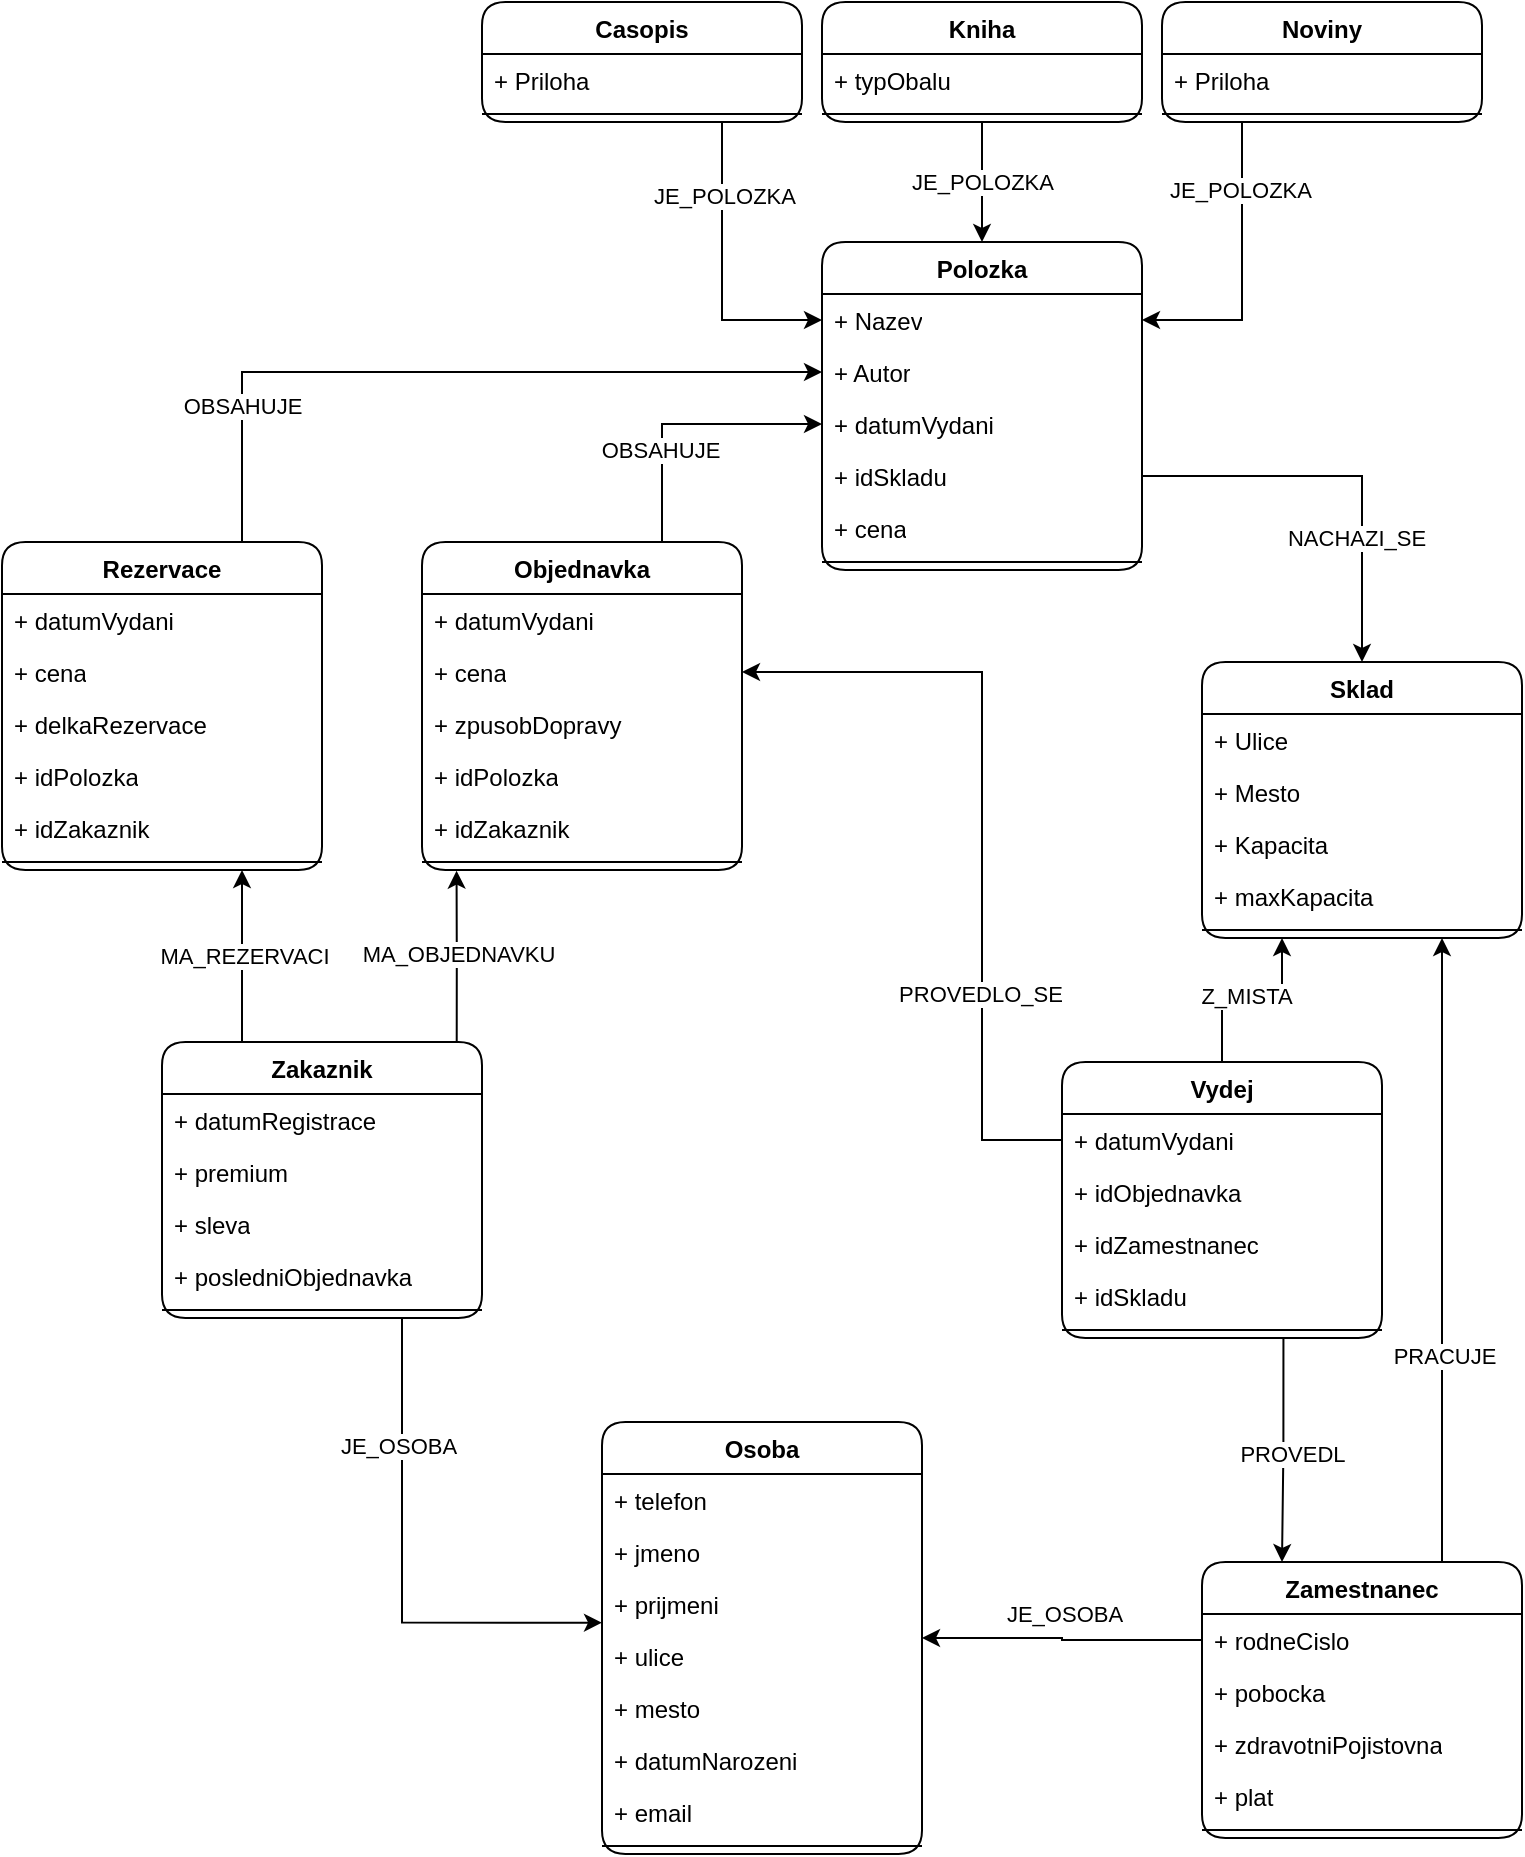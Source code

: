 <mxfile version="22.1.9" type="github">
  <diagram name="Stránka-1" id="4MiJn1jdnojwYLKKx3TC">
    <mxGraphModel dx="1985" dy="1210" grid="1" gridSize="10" guides="1" tooltips="1" connect="1" arrows="1" fold="1" page="1" pageScale="1" pageWidth="827" pageHeight="1169" math="0" shadow="0">
      <root>
        <mxCell id="0" />
        <mxCell id="1" parent="0" />
        <mxCell id="D0oCGm7PT5opR19Lui39-1" value="Osoba" style="swimlane;fontStyle=1;align=center;verticalAlign=top;childLayout=stackLayout;horizontal=1;startSize=26;horizontalStack=0;resizeParent=1;resizeParentMax=0;resizeLast=0;collapsible=1;marginBottom=0;whiteSpace=wrap;html=1;rounded=1;" vertex="1" parent="1">
          <mxGeometry x="330" y="720" width="160" height="216" as="geometry" />
        </mxCell>
        <mxCell id="D0oCGm7PT5opR19Lui39-2" value="+ telefon" style="text;strokeColor=none;fillColor=none;align=left;verticalAlign=top;spacingLeft=4;spacingRight=4;overflow=hidden;rotatable=0;points=[[0,0.5],[1,0.5]];portConstraint=eastwest;whiteSpace=wrap;html=1;" vertex="1" parent="D0oCGm7PT5opR19Lui39-1">
          <mxGeometry y="26" width="160" height="26" as="geometry" />
        </mxCell>
        <mxCell id="D0oCGm7PT5opR19Lui39-6" value="+ jmeno" style="text;strokeColor=none;fillColor=none;align=left;verticalAlign=top;spacingLeft=4;spacingRight=4;overflow=hidden;rotatable=0;points=[[0,0.5],[1,0.5]];portConstraint=eastwest;whiteSpace=wrap;html=1;" vertex="1" parent="D0oCGm7PT5opR19Lui39-1">
          <mxGeometry y="52" width="160" height="26" as="geometry" />
        </mxCell>
        <mxCell id="D0oCGm7PT5opR19Lui39-7" value="+ prijmeni" style="text;strokeColor=none;fillColor=none;align=left;verticalAlign=top;spacingLeft=4;spacingRight=4;overflow=hidden;rotatable=0;points=[[0,0.5],[1,0.5]];portConstraint=eastwest;whiteSpace=wrap;html=1;" vertex="1" parent="D0oCGm7PT5opR19Lui39-1">
          <mxGeometry y="78" width="160" height="26" as="geometry" />
        </mxCell>
        <mxCell id="D0oCGm7PT5opR19Lui39-8" value="+ ulice" style="text;strokeColor=none;fillColor=none;align=left;verticalAlign=top;spacingLeft=4;spacingRight=4;overflow=hidden;rotatable=0;points=[[0,0.5],[1,0.5]];portConstraint=eastwest;whiteSpace=wrap;html=1;" vertex="1" parent="D0oCGm7PT5opR19Lui39-1">
          <mxGeometry y="104" width="160" height="26" as="geometry" />
        </mxCell>
        <mxCell id="D0oCGm7PT5opR19Lui39-9" value="+ mesto" style="text;strokeColor=none;fillColor=none;align=left;verticalAlign=top;spacingLeft=4;spacingRight=4;overflow=hidden;rotatable=0;points=[[0,0.5],[1,0.5]];portConstraint=eastwest;whiteSpace=wrap;html=1;" vertex="1" parent="D0oCGm7PT5opR19Lui39-1">
          <mxGeometry y="130" width="160" height="26" as="geometry" />
        </mxCell>
        <mxCell id="D0oCGm7PT5opR19Lui39-5" value="+ datumNarozeni&lt;br&gt;" style="text;strokeColor=none;fillColor=none;align=left;verticalAlign=top;spacingLeft=4;spacingRight=4;overflow=hidden;rotatable=0;points=[[0,0.5],[1,0.5]];portConstraint=eastwest;whiteSpace=wrap;html=1;" vertex="1" parent="D0oCGm7PT5opR19Lui39-1">
          <mxGeometry y="156" width="160" height="26" as="geometry" />
        </mxCell>
        <mxCell id="D0oCGm7PT5opR19Lui39-10" value="+ email" style="text;strokeColor=none;fillColor=none;align=left;verticalAlign=top;spacingLeft=4;spacingRight=4;overflow=hidden;rotatable=0;points=[[0,0.5],[1,0.5]];portConstraint=eastwest;whiteSpace=wrap;html=1;" vertex="1" parent="D0oCGm7PT5opR19Lui39-1">
          <mxGeometry y="182" width="160" height="26" as="geometry" />
        </mxCell>
        <mxCell id="D0oCGm7PT5opR19Lui39-3" value="" style="line;strokeWidth=1;fillColor=none;align=left;verticalAlign=middle;spacingTop=-1;spacingLeft=3;spacingRight=3;rotatable=0;labelPosition=right;points=[];portConstraint=eastwest;strokeColor=inherit;" vertex="1" parent="D0oCGm7PT5opR19Lui39-1">
          <mxGeometry y="208" width="160" height="8" as="geometry" />
        </mxCell>
        <mxCell id="D0oCGm7PT5opR19Lui39-11" value="Polozka" style="swimlane;fontStyle=1;align=center;verticalAlign=top;childLayout=stackLayout;horizontal=1;startSize=26;horizontalStack=0;resizeParent=1;resizeParentMax=0;resizeLast=0;collapsible=1;marginBottom=0;whiteSpace=wrap;html=1;rounded=1;" vertex="1" parent="1">
          <mxGeometry x="440" y="130" width="160" height="164" as="geometry" />
        </mxCell>
        <mxCell id="D0oCGm7PT5opR19Lui39-12" value="+ Nazev" style="text;strokeColor=none;fillColor=none;align=left;verticalAlign=top;spacingLeft=4;spacingRight=4;overflow=hidden;rotatable=0;points=[[0,0.5],[1,0.5]];portConstraint=eastwest;whiteSpace=wrap;html=1;" vertex="1" parent="D0oCGm7PT5opR19Lui39-11">
          <mxGeometry y="26" width="160" height="26" as="geometry" />
        </mxCell>
        <mxCell id="D0oCGm7PT5opR19Lui39-13" value="+ Autor" style="text;strokeColor=none;fillColor=none;align=left;verticalAlign=top;spacingLeft=4;spacingRight=4;overflow=hidden;rotatable=0;points=[[0,0.5],[1,0.5]];portConstraint=eastwest;whiteSpace=wrap;html=1;" vertex="1" parent="D0oCGm7PT5opR19Lui39-11">
          <mxGeometry y="52" width="160" height="26" as="geometry" />
        </mxCell>
        <mxCell id="D0oCGm7PT5opR19Lui39-14" value="+ datumVydani" style="text;strokeColor=none;fillColor=none;align=left;verticalAlign=top;spacingLeft=4;spacingRight=4;overflow=hidden;rotatable=0;points=[[0,0.5],[1,0.5]];portConstraint=eastwest;whiteSpace=wrap;html=1;" vertex="1" parent="D0oCGm7PT5opR19Lui39-11">
          <mxGeometry y="78" width="160" height="26" as="geometry" />
        </mxCell>
        <mxCell id="D0oCGm7PT5opR19Lui39-15" value="+ idSkladu" style="text;strokeColor=none;fillColor=none;align=left;verticalAlign=top;spacingLeft=4;spacingRight=4;overflow=hidden;rotatable=0;points=[[0,0.5],[1,0.5]];portConstraint=eastwest;whiteSpace=wrap;html=1;" vertex="1" parent="D0oCGm7PT5opR19Lui39-11">
          <mxGeometry y="104" width="160" height="26" as="geometry" />
        </mxCell>
        <mxCell id="D0oCGm7PT5opR19Lui39-16" value="+ cena" style="text;strokeColor=none;fillColor=none;align=left;verticalAlign=top;spacingLeft=4;spacingRight=4;overflow=hidden;rotatable=0;points=[[0,0.5],[1,0.5]];portConstraint=eastwest;whiteSpace=wrap;html=1;" vertex="1" parent="D0oCGm7PT5opR19Lui39-11">
          <mxGeometry y="130" width="160" height="26" as="geometry" />
        </mxCell>
        <mxCell id="D0oCGm7PT5opR19Lui39-19" value="" style="line;strokeWidth=1;fillColor=none;align=left;verticalAlign=middle;spacingTop=-1;spacingLeft=3;spacingRight=3;rotatable=0;labelPosition=right;points=[];portConstraint=eastwest;strokeColor=inherit;" vertex="1" parent="D0oCGm7PT5opR19Lui39-11">
          <mxGeometry y="156" width="160" height="8" as="geometry" />
        </mxCell>
        <mxCell id="D0oCGm7PT5opR19Lui39-20" value="Sklad" style="swimlane;fontStyle=1;align=center;verticalAlign=top;childLayout=stackLayout;horizontal=1;startSize=26;horizontalStack=0;resizeParent=1;resizeParentMax=0;resizeLast=0;collapsible=1;marginBottom=0;whiteSpace=wrap;html=1;rounded=1;" vertex="1" parent="1">
          <mxGeometry x="630" y="340" width="160" height="138" as="geometry" />
        </mxCell>
        <mxCell id="D0oCGm7PT5opR19Lui39-21" value="+ Ulice" style="text;strokeColor=none;fillColor=none;align=left;verticalAlign=top;spacingLeft=4;spacingRight=4;overflow=hidden;rotatable=0;points=[[0,0.5],[1,0.5]];portConstraint=eastwest;whiteSpace=wrap;html=1;" vertex="1" parent="D0oCGm7PT5opR19Lui39-20">
          <mxGeometry y="26" width="160" height="26" as="geometry" />
        </mxCell>
        <mxCell id="D0oCGm7PT5opR19Lui39-22" value="+ Mesto" style="text;strokeColor=none;fillColor=none;align=left;verticalAlign=top;spacingLeft=4;spacingRight=4;overflow=hidden;rotatable=0;points=[[0,0.5],[1,0.5]];portConstraint=eastwest;whiteSpace=wrap;html=1;" vertex="1" parent="D0oCGm7PT5opR19Lui39-20">
          <mxGeometry y="52" width="160" height="26" as="geometry" />
        </mxCell>
        <mxCell id="D0oCGm7PT5opR19Lui39-23" value="+ Kapacita" style="text;strokeColor=none;fillColor=none;align=left;verticalAlign=top;spacingLeft=4;spacingRight=4;overflow=hidden;rotatable=0;points=[[0,0.5],[1,0.5]];portConstraint=eastwest;whiteSpace=wrap;html=1;" vertex="1" parent="D0oCGm7PT5opR19Lui39-20">
          <mxGeometry y="78" width="160" height="26" as="geometry" />
        </mxCell>
        <mxCell id="D0oCGm7PT5opR19Lui39-24" value="+ maxKapacita" style="text;strokeColor=none;fillColor=none;align=left;verticalAlign=top;spacingLeft=4;spacingRight=4;overflow=hidden;rotatable=0;points=[[0,0.5],[1,0.5]];portConstraint=eastwest;whiteSpace=wrap;html=1;" vertex="1" parent="D0oCGm7PT5opR19Lui39-20">
          <mxGeometry y="104" width="160" height="26" as="geometry" />
        </mxCell>
        <mxCell id="D0oCGm7PT5opR19Lui39-26" value="" style="line;strokeWidth=1;fillColor=none;align=left;verticalAlign=middle;spacingTop=-1;spacingLeft=3;spacingRight=3;rotatable=0;labelPosition=right;points=[];portConstraint=eastwest;strokeColor=inherit;" vertex="1" parent="D0oCGm7PT5opR19Lui39-20">
          <mxGeometry y="130" width="160" height="8" as="geometry" />
        </mxCell>
        <mxCell id="D0oCGm7PT5opR19Lui39-86" style="edgeStyle=orthogonalEdgeStyle;rounded=0;orthogonalLoop=1;jettySize=auto;html=1;exitX=0.75;exitY=0;exitDx=0;exitDy=0;entryX=0;entryY=0.5;entryDx=0;entryDy=0;" edge="1" parent="1" source="D0oCGm7PT5opR19Lui39-27" target="D0oCGm7PT5opR19Lui39-14">
          <mxGeometry relative="1" as="geometry" />
        </mxCell>
        <mxCell id="D0oCGm7PT5opR19Lui39-87" value="OBSAHUJE" style="edgeLabel;html=1;align=center;verticalAlign=middle;resizable=0;points=[];" vertex="1" connectable="0" parent="D0oCGm7PT5opR19Lui39-86">
          <mxGeometry x="-0.354" y="1" relative="1" as="geometry">
            <mxPoint y="-1" as="offset" />
          </mxGeometry>
        </mxCell>
        <mxCell id="D0oCGm7PT5opR19Lui39-27" value="Objednavka" style="swimlane;fontStyle=1;align=center;verticalAlign=top;childLayout=stackLayout;horizontal=1;startSize=26;horizontalStack=0;resizeParent=1;resizeParentMax=0;resizeLast=0;collapsible=1;marginBottom=0;whiteSpace=wrap;html=1;rounded=1;" vertex="1" parent="1">
          <mxGeometry x="240" y="280" width="160" height="164" as="geometry" />
        </mxCell>
        <mxCell id="D0oCGm7PT5opR19Lui39-28" value="+ datumVydani" style="text;strokeColor=none;fillColor=none;align=left;verticalAlign=top;spacingLeft=4;spacingRight=4;overflow=hidden;rotatable=0;points=[[0,0.5],[1,0.5]];portConstraint=eastwest;whiteSpace=wrap;html=1;" vertex="1" parent="D0oCGm7PT5opR19Lui39-27">
          <mxGeometry y="26" width="160" height="26" as="geometry" />
        </mxCell>
        <mxCell id="D0oCGm7PT5opR19Lui39-29" value="+ cena" style="text;strokeColor=none;fillColor=none;align=left;verticalAlign=top;spacingLeft=4;spacingRight=4;overflow=hidden;rotatable=0;points=[[0,0.5],[1,0.5]];portConstraint=eastwest;whiteSpace=wrap;html=1;" vertex="1" parent="D0oCGm7PT5opR19Lui39-27">
          <mxGeometry y="52" width="160" height="26" as="geometry" />
        </mxCell>
        <mxCell id="D0oCGm7PT5opR19Lui39-30" value="+ zpusobDopravy" style="text;strokeColor=none;fillColor=none;align=left;verticalAlign=top;spacingLeft=4;spacingRight=4;overflow=hidden;rotatable=0;points=[[0,0.5],[1,0.5]];portConstraint=eastwest;whiteSpace=wrap;html=1;" vertex="1" parent="D0oCGm7PT5opR19Lui39-27">
          <mxGeometry y="78" width="160" height="26" as="geometry" />
        </mxCell>
        <mxCell id="D0oCGm7PT5opR19Lui39-31" value="+ idPolozka" style="text;strokeColor=none;fillColor=none;align=left;verticalAlign=top;spacingLeft=4;spacingRight=4;overflow=hidden;rotatable=0;points=[[0,0.5],[1,0.5]];portConstraint=eastwest;whiteSpace=wrap;html=1;" vertex="1" parent="D0oCGm7PT5opR19Lui39-27">
          <mxGeometry y="104" width="160" height="26" as="geometry" />
        </mxCell>
        <mxCell id="D0oCGm7PT5opR19Lui39-32" value="+ idZakaznik" style="text;strokeColor=none;fillColor=none;align=left;verticalAlign=top;spacingLeft=4;spacingRight=4;overflow=hidden;rotatable=0;points=[[0,0.5],[1,0.5]];portConstraint=eastwest;whiteSpace=wrap;html=1;" vertex="1" parent="D0oCGm7PT5opR19Lui39-27">
          <mxGeometry y="130" width="160" height="26" as="geometry" />
        </mxCell>
        <mxCell id="D0oCGm7PT5opR19Lui39-35" value="" style="line;strokeWidth=1;fillColor=none;align=left;verticalAlign=middle;spacingTop=-1;spacingLeft=3;spacingRight=3;rotatable=0;labelPosition=right;points=[];portConstraint=eastwest;strokeColor=inherit;" vertex="1" parent="D0oCGm7PT5opR19Lui39-27">
          <mxGeometry y="156" width="160" height="8" as="geometry" />
        </mxCell>
        <mxCell id="D0oCGm7PT5opR19Lui39-88" style="edgeStyle=orthogonalEdgeStyle;rounded=0;orthogonalLoop=1;jettySize=auto;html=1;exitX=0.75;exitY=0;exitDx=0;exitDy=0;entryX=0;entryY=0.5;entryDx=0;entryDy=0;" edge="1" parent="1" source="D0oCGm7PT5opR19Lui39-36" target="D0oCGm7PT5opR19Lui39-13">
          <mxGeometry relative="1" as="geometry" />
        </mxCell>
        <mxCell id="D0oCGm7PT5opR19Lui39-36" value="Rezervace" style="swimlane;fontStyle=1;align=center;verticalAlign=top;childLayout=stackLayout;horizontal=1;startSize=26;horizontalStack=0;resizeParent=1;resizeParentMax=0;resizeLast=0;collapsible=1;marginBottom=0;whiteSpace=wrap;html=1;rounded=1;" vertex="1" parent="1">
          <mxGeometry x="30" y="280" width="160" height="164" as="geometry" />
        </mxCell>
        <mxCell id="D0oCGm7PT5opR19Lui39-37" value="+ datumVydani" style="text;strokeColor=none;fillColor=none;align=left;verticalAlign=top;spacingLeft=4;spacingRight=4;overflow=hidden;rotatable=0;points=[[0,0.5],[1,0.5]];portConstraint=eastwest;whiteSpace=wrap;html=1;" vertex="1" parent="D0oCGm7PT5opR19Lui39-36">
          <mxGeometry y="26" width="160" height="26" as="geometry" />
        </mxCell>
        <mxCell id="D0oCGm7PT5opR19Lui39-38" value="+ cena" style="text;strokeColor=none;fillColor=none;align=left;verticalAlign=top;spacingLeft=4;spacingRight=4;overflow=hidden;rotatable=0;points=[[0,0.5],[1,0.5]];portConstraint=eastwest;whiteSpace=wrap;html=1;" vertex="1" parent="D0oCGm7PT5opR19Lui39-36">
          <mxGeometry y="52" width="160" height="26" as="geometry" />
        </mxCell>
        <mxCell id="D0oCGm7PT5opR19Lui39-39" value="+ delkaRezervace" style="text;strokeColor=none;fillColor=none;align=left;verticalAlign=top;spacingLeft=4;spacingRight=4;overflow=hidden;rotatable=0;points=[[0,0.5],[1,0.5]];portConstraint=eastwest;whiteSpace=wrap;html=1;" vertex="1" parent="D0oCGm7PT5opR19Lui39-36">
          <mxGeometry y="78" width="160" height="26" as="geometry" />
        </mxCell>
        <mxCell id="D0oCGm7PT5opR19Lui39-40" value="+ idPolozka" style="text;strokeColor=none;fillColor=none;align=left;verticalAlign=top;spacingLeft=4;spacingRight=4;overflow=hidden;rotatable=0;points=[[0,0.5],[1,0.5]];portConstraint=eastwest;whiteSpace=wrap;html=1;" vertex="1" parent="D0oCGm7PT5opR19Lui39-36">
          <mxGeometry y="104" width="160" height="26" as="geometry" />
        </mxCell>
        <mxCell id="D0oCGm7PT5opR19Lui39-41" value="+ idZakaznik" style="text;strokeColor=none;fillColor=none;align=left;verticalAlign=top;spacingLeft=4;spacingRight=4;overflow=hidden;rotatable=0;points=[[0,0.5],[1,0.5]];portConstraint=eastwest;whiteSpace=wrap;html=1;" vertex="1" parent="D0oCGm7PT5opR19Lui39-36">
          <mxGeometry y="130" width="160" height="26" as="geometry" />
        </mxCell>
        <mxCell id="D0oCGm7PT5opR19Lui39-42" value="" style="line;strokeWidth=1;fillColor=none;align=left;verticalAlign=middle;spacingTop=-1;spacingLeft=3;spacingRight=3;rotatable=0;labelPosition=right;points=[];portConstraint=eastwest;strokeColor=inherit;" vertex="1" parent="D0oCGm7PT5opR19Lui39-36">
          <mxGeometry y="156" width="160" height="8" as="geometry" />
        </mxCell>
        <mxCell id="D0oCGm7PT5opR19Lui39-92" style="edgeStyle=orthogonalEdgeStyle;rounded=0;orthogonalLoop=1;jettySize=auto;html=1;exitX=0.5;exitY=0;exitDx=0;exitDy=0;entryX=0.25;entryY=1;entryDx=0;entryDy=0;" edge="1" parent="1" source="D0oCGm7PT5opR19Lui39-43" target="D0oCGm7PT5opR19Lui39-20">
          <mxGeometry relative="1" as="geometry" />
        </mxCell>
        <mxCell id="D0oCGm7PT5opR19Lui39-93" value="Z_MISTA" style="edgeLabel;html=1;align=center;verticalAlign=middle;resizable=0;points=[];" vertex="1" connectable="0" parent="D0oCGm7PT5opR19Lui39-92">
          <mxGeometry x="-0.075" y="1" relative="1" as="geometry">
            <mxPoint y="-1" as="offset" />
          </mxGeometry>
        </mxCell>
        <mxCell id="D0oCGm7PT5opR19Lui39-100" style="edgeStyle=orthogonalEdgeStyle;rounded=0;orthogonalLoop=1;jettySize=auto;html=1;exitX=0.692;exitY=0.958;exitDx=0;exitDy=0;entryX=0.25;entryY=0;entryDx=0;entryDy=0;exitPerimeter=0;" edge="1" parent="1" source="D0oCGm7PT5opR19Lui39-49" target="D0oCGm7PT5opR19Lui39-59">
          <mxGeometry relative="1" as="geometry" />
        </mxCell>
        <mxCell id="D0oCGm7PT5opR19Lui39-101" value="PROVEDL" style="edgeLabel;html=1;align=center;verticalAlign=middle;resizable=0;points=[];" vertex="1" connectable="0" parent="D0oCGm7PT5opR19Lui39-100">
          <mxGeometry x="-0.004" y="4" relative="1" as="geometry">
            <mxPoint x="4" y="-2" as="offset" />
          </mxGeometry>
        </mxCell>
        <mxCell id="D0oCGm7PT5opR19Lui39-43" value="Vydej" style="swimlane;fontStyle=1;align=center;verticalAlign=top;childLayout=stackLayout;horizontal=1;startSize=26;horizontalStack=0;resizeParent=1;resizeParentMax=0;resizeLast=0;collapsible=1;marginBottom=0;whiteSpace=wrap;html=1;rounded=1;" vertex="1" parent="1">
          <mxGeometry x="560" y="540" width="160" height="138" as="geometry" />
        </mxCell>
        <mxCell id="D0oCGm7PT5opR19Lui39-44" value="+ datumVydani" style="text;strokeColor=none;fillColor=none;align=left;verticalAlign=top;spacingLeft=4;spacingRight=4;overflow=hidden;rotatable=0;points=[[0,0.5],[1,0.5]];portConstraint=eastwest;whiteSpace=wrap;html=1;" vertex="1" parent="D0oCGm7PT5opR19Lui39-43">
          <mxGeometry y="26" width="160" height="26" as="geometry" />
        </mxCell>
        <mxCell id="D0oCGm7PT5opR19Lui39-45" value="+ idObjednavka" style="text;strokeColor=none;fillColor=none;align=left;verticalAlign=top;spacingLeft=4;spacingRight=4;overflow=hidden;rotatable=0;points=[[0,0.5],[1,0.5]];portConstraint=eastwest;whiteSpace=wrap;html=1;" vertex="1" parent="D0oCGm7PT5opR19Lui39-43">
          <mxGeometry y="52" width="160" height="26" as="geometry" />
        </mxCell>
        <mxCell id="D0oCGm7PT5opR19Lui39-46" value="+ idZamestnanec" style="text;strokeColor=none;fillColor=none;align=left;verticalAlign=top;spacingLeft=4;spacingRight=4;overflow=hidden;rotatable=0;points=[[0,0.5],[1,0.5]];portConstraint=eastwest;whiteSpace=wrap;html=1;" vertex="1" parent="D0oCGm7PT5opR19Lui39-43">
          <mxGeometry y="78" width="160" height="26" as="geometry" />
        </mxCell>
        <mxCell id="D0oCGm7PT5opR19Lui39-47" value="+ idSkladu" style="text;strokeColor=none;fillColor=none;align=left;verticalAlign=top;spacingLeft=4;spacingRight=4;overflow=hidden;rotatable=0;points=[[0,0.5],[1,0.5]];portConstraint=eastwest;whiteSpace=wrap;html=1;" vertex="1" parent="D0oCGm7PT5opR19Lui39-43">
          <mxGeometry y="104" width="160" height="26" as="geometry" />
        </mxCell>
        <mxCell id="D0oCGm7PT5opR19Lui39-49" value="" style="line;strokeWidth=1;fillColor=none;align=left;verticalAlign=middle;spacingTop=-1;spacingLeft=3;spacingRight=3;rotatable=0;labelPosition=right;points=[];portConstraint=eastwest;strokeColor=inherit;" vertex="1" parent="D0oCGm7PT5opR19Lui39-43">
          <mxGeometry y="130" width="160" height="8" as="geometry" />
        </mxCell>
        <mxCell id="D0oCGm7PT5opR19Lui39-106" style="edgeStyle=orthogonalEdgeStyle;rounded=0;orthogonalLoop=1;jettySize=auto;html=1;exitX=0.25;exitY=0;exitDx=0;exitDy=0;entryX=0.75;entryY=1;entryDx=0;entryDy=0;" edge="1" parent="1" source="D0oCGm7PT5opR19Lui39-50" target="D0oCGm7PT5opR19Lui39-36">
          <mxGeometry relative="1" as="geometry" />
        </mxCell>
        <mxCell id="D0oCGm7PT5opR19Lui39-107" value="MA_REZERVACI" style="edgeLabel;html=1;align=center;verticalAlign=middle;resizable=0;points=[];" vertex="1" connectable="0" parent="D0oCGm7PT5opR19Lui39-106">
          <mxGeometry x="-0.008" y="-1" relative="1" as="geometry">
            <mxPoint y="-1" as="offset" />
          </mxGeometry>
        </mxCell>
        <mxCell id="D0oCGm7PT5opR19Lui39-108" style="edgeStyle=orthogonalEdgeStyle;rounded=0;orthogonalLoop=1;jettySize=auto;html=1;exitX=0.921;exitY=-0.004;exitDx=0;exitDy=0;exitPerimeter=0;entryX=0.108;entryY=1.042;entryDx=0;entryDy=0;entryPerimeter=0;" edge="1" parent="1" source="D0oCGm7PT5opR19Lui39-50" target="D0oCGm7PT5opR19Lui39-35">
          <mxGeometry relative="1" as="geometry">
            <mxPoint x="255" y="450" as="targetPoint" />
          </mxGeometry>
        </mxCell>
        <mxCell id="D0oCGm7PT5opR19Lui39-109" value="MA_OBJEDNAVKU" style="edgeLabel;html=1;align=center;verticalAlign=middle;resizable=0;points=[];" vertex="1" connectable="0" parent="D0oCGm7PT5opR19Lui39-108">
          <mxGeometry x="0.027" relative="1" as="geometry">
            <mxPoint as="offset" />
          </mxGeometry>
        </mxCell>
        <mxCell id="D0oCGm7PT5opR19Lui39-50" value="Zakaznik" style="swimlane;fontStyle=1;align=center;verticalAlign=top;childLayout=stackLayout;horizontal=1;startSize=26;horizontalStack=0;resizeParent=1;resizeParentMax=0;resizeLast=0;collapsible=1;marginBottom=0;whiteSpace=wrap;html=1;rounded=1;" vertex="1" parent="1">
          <mxGeometry x="110" y="530" width="160" height="138" as="geometry" />
        </mxCell>
        <mxCell id="D0oCGm7PT5opR19Lui39-51" value="+ datumRegistrace" style="text;strokeColor=none;fillColor=none;align=left;verticalAlign=top;spacingLeft=4;spacingRight=4;overflow=hidden;rotatable=0;points=[[0,0.5],[1,0.5]];portConstraint=eastwest;whiteSpace=wrap;html=1;" vertex="1" parent="D0oCGm7PT5opR19Lui39-50">
          <mxGeometry y="26" width="160" height="26" as="geometry" />
        </mxCell>
        <mxCell id="D0oCGm7PT5opR19Lui39-52" value="+ premium" style="text;strokeColor=none;fillColor=none;align=left;verticalAlign=top;spacingLeft=4;spacingRight=4;overflow=hidden;rotatable=0;points=[[0,0.5],[1,0.5]];portConstraint=eastwest;whiteSpace=wrap;html=1;" vertex="1" parent="D0oCGm7PT5opR19Lui39-50">
          <mxGeometry y="52" width="160" height="26" as="geometry" />
        </mxCell>
        <mxCell id="D0oCGm7PT5opR19Lui39-53" value="+ sleva" style="text;strokeColor=none;fillColor=none;align=left;verticalAlign=top;spacingLeft=4;spacingRight=4;overflow=hidden;rotatable=0;points=[[0,0.5],[1,0.5]];portConstraint=eastwest;whiteSpace=wrap;html=1;" vertex="1" parent="D0oCGm7PT5opR19Lui39-50">
          <mxGeometry y="78" width="160" height="26" as="geometry" />
        </mxCell>
        <mxCell id="D0oCGm7PT5opR19Lui39-54" value="+ posledniObjednavka" style="text;strokeColor=none;fillColor=none;align=left;verticalAlign=top;spacingLeft=4;spacingRight=4;overflow=hidden;rotatable=0;points=[[0,0.5],[1,0.5]];portConstraint=eastwest;whiteSpace=wrap;html=1;" vertex="1" parent="D0oCGm7PT5opR19Lui39-50">
          <mxGeometry y="104" width="160" height="26" as="geometry" />
        </mxCell>
        <mxCell id="D0oCGm7PT5opR19Lui39-58" value="" style="line;strokeWidth=1;fillColor=none;align=left;verticalAlign=middle;spacingTop=-1;spacingLeft=3;spacingRight=3;rotatable=0;labelPosition=right;points=[];portConstraint=eastwest;strokeColor=inherit;" vertex="1" parent="D0oCGm7PT5opR19Lui39-50">
          <mxGeometry y="130" width="160" height="8" as="geometry" />
        </mxCell>
        <mxCell id="D0oCGm7PT5opR19Lui39-96" style="edgeStyle=orthogonalEdgeStyle;rounded=0;orthogonalLoop=1;jettySize=auto;html=1;exitX=0.75;exitY=0;exitDx=0;exitDy=0;entryX=0.75;entryY=1;entryDx=0;entryDy=0;" edge="1" parent="1" source="D0oCGm7PT5opR19Lui39-59" target="D0oCGm7PT5opR19Lui39-20">
          <mxGeometry relative="1" as="geometry">
            <Array as="points">
              <mxPoint x="750" y="780" />
            </Array>
          </mxGeometry>
        </mxCell>
        <mxCell id="D0oCGm7PT5opR19Lui39-97" value="PRACUJE" style="edgeLabel;html=1;align=center;verticalAlign=middle;resizable=0;points=[];" vertex="1" connectable="0" parent="D0oCGm7PT5opR19Lui39-96">
          <mxGeometry x="-0.342" y="-1" relative="1" as="geometry">
            <mxPoint y="-1" as="offset" />
          </mxGeometry>
        </mxCell>
        <mxCell id="D0oCGm7PT5opR19Lui39-59" value="Zamestnanec" style="swimlane;fontStyle=1;align=center;verticalAlign=top;childLayout=stackLayout;horizontal=1;startSize=26;horizontalStack=0;resizeParent=1;resizeParentMax=0;resizeLast=0;collapsible=1;marginBottom=0;whiteSpace=wrap;html=1;rounded=1;" vertex="1" parent="1">
          <mxGeometry x="630" y="790" width="160" height="138" as="geometry" />
        </mxCell>
        <mxCell id="D0oCGm7PT5opR19Lui39-60" value="+ rodneCislo" style="text;strokeColor=none;fillColor=none;align=left;verticalAlign=top;spacingLeft=4;spacingRight=4;overflow=hidden;rotatable=0;points=[[0,0.5],[1,0.5]];portConstraint=eastwest;whiteSpace=wrap;html=1;" vertex="1" parent="D0oCGm7PT5opR19Lui39-59">
          <mxGeometry y="26" width="160" height="26" as="geometry" />
        </mxCell>
        <mxCell id="D0oCGm7PT5opR19Lui39-61" value="+ pobocka" style="text;strokeColor=none;fillColor=none;align=left;verticalAlign=top;spacingLeft=4;spacingRight=4;overflow=hidden;rotatable=0;points=[[0,0.5],[1,0.5]];portConstraint=eastwest;whiteSpace=wrap;html=1;" vertex="1" parent="D0oCGm7PT5opR19Lui39-59">
          <mxGeometry y="52" width="160" height="26" as="geometry" />
        </mxCell>
        <mxCell id="D0oCGm7PT5opR19Lui39-62" value="+ zdravotniPojistovna" style="text;strokeColor=none;fillColor=none;align=left;verticalAlign=top;spacingLeft=4;spacingRight=4;overflow=hidden;rotatable=0;points=[[0,0.5],[1,0.5]];portConstraint=eastwest;whiteSpace=wrap;html=1;" vertex="1" parent="D0oCGm7PT5opR19Lui39-59">
          <mxGeometry y="78" width="160" height="26" as="geometry" />
        </mxCell>
        <mxCell id="D0oCGm7PT5opR19Lui39-63" value="+ plat" style="text;strokeColor=none;fillColor=none;align=left;verticalAlign=top;spacingLeft=4;spacingRight=4;overflow=hidden;rotatable=0;points=[[0,0.5],[1,0.5]];portConstraint=eastwest;whiteSpace=wrap;html=1;" vertex="1" parent="D0oCGm7PT5opR19Lui39-59">
          <mxGeometry y="104" width="160" height="26" as="geometry" />
        </mxCell>
        <mxCell id="D0oCGm7PT5opR19Lui39-64" value="" style="line;strokeWidth=1;fillColor=none;align=left;verticalAlign=middle;spacingTop=-1;spacingLeft=3;spacingRight=3;rotatable=0;labelPosition=right;points=[];portConstraint=eastwest;strokeColor=inherit;" vertex="1" parent="D0oCGm7PT5opR19Lui39-59">
          <mxGeometry y="130" width="160" height="8" as="geometry" />
        </mxCell>
        <mxCell id="D0oCGm7PT5opR19Lui39-80" style="edgeStyle=orthogonalEdgeStyle;rounded=0;orthogonalLoop=1;jettySize=auto;html=1;exitX=0.75;exitY=1;exitDx=0;exitDy=0;entryX=0;entryY=0.5;entryDx=0;entryDy=0;" edge="1" parent="1" source="D0oCGm7PT5opR19Lui39-65" target="D0oCGm7PT5opR19Lui39-12">
          <mxGeometry relative="1" as="geometry" />
        </mxCell>
        <mxCell id="D0oCGm7PT5opR19Lui39-83" value="JE_POLOZKA" style="edgeLabel;html=1;align=center;verticalAlign=middle;resizable=0;points=[];" vertex="1" connectable="0" parent="D0oCGm7PT5opR19Lui39-80">
          <mxGeometry x="-0.499" y="1" relative="1" as="geometry">
            <mxPoint y="-1" as="offset" />
          </mxGeometry>
        </mxCell>
        <mxCell id="D0oCGm7PT5opR19Lui39-65" value="Casopis" style="swimlane;fontStyle=1;align=center;verticalAlign=top;childLayout=stackLayout;horizontal=1;startSize=26;horizontalStack=0;resizeParent=1;resizeParentMax=0;resizeLast=0;collapsible=1;marginBottom=0;whiteSpace=wrap;html=1;rounded=1;" vertex="1" parent="1">
          <mxGeometry x="270" y="10" width="160" height="60" as="geometry" />
        </mxCell>
        <mxCell id="D0oCGm7PT5opR19Lui39-66" value="+ Priloha" style="text;strokeColor=none;fillColor=none;align=left;verticalAlign=top;spacingLeft=4;spacingRight=4;overflow=hidden;rotatable=0;points=[[0,0.5],[1,0.5]];portConstraint=eastwest;whiteSpace=wrap;html=1;" vertex="1" parent="D0oCGm7PT5opR19Lui39-65">
          <mxGeometry y="26" width="160" height="26" as="geometry" />
        </mxCell>
        <mxCell id="D0oCGm7PT5opR19Lui39-71" value="" style="line;strokeWidth=1;fillColor=none;align=left;verticalAlign=middle;spacingTop=-1;spacingLeft=3;spacingRight=3;rotatable=0;labelPosition=right;points=[];portConstraint=eastwest;strokeColor=inherit;" vertex="1" parent="D0oCGm7PT5opR19Lui39-65">
          <mxGeometry y="52" width="160" height="8" as="geometry" />
        </mxCell>
        <mxCell id="D0oCGm7PT5opR19Lui39-82" style="edgeStyle=orthogonalEdgeStyle;rounded=0;orthogonalLoop=1;jettySize=auto;html=1;exitX=0.25;exitY=1;exitDx=0;exitDy=0;entryX=1;entryY=0.5;entryDx=0;entryDy=0;" edge="1" parent="1" source="D0oCGm7PT5opR19Lui39-72" target="D0oCGm7PT5opR19Lui39-12">
          <mxGeometry relative="1" as="geometry" />
        </mxCell>
        <mxCell id="D0oCGm7PT5opR19Lui39-72" value="Noviny" style="swimlane;fontStyle=1;align=center;verticalAlign=top;childLayout=stackLayout;horizontal=1;startSize=26;horizontalStack=0;resizeParent=1;resizeParentMax=0;resizeLast=0;collapsible=1;marginBottom=0;whiteSpace=wrap;html=1;rounded=1;" vertex="1" parent="1">
          <mxGeometry x="610" y="10" width="160" height="60" as="geometry" />
        </mxCell>
        <mxCell id="D0oCGm7PT5opR19Lui39-73" value="+ Priloha" style="text;strokeColor=none;fillColor=none;align=left;verticalAlign=top;spacingLeft=4;spacingRight=4;overflow=hidden;rotatable=0;points=[[0,0.5],[1,0.5]];portConstraint=eastwest;whiteSpace=wrap;html=1;" vertex="1" parent="D0oCGm7PT5opR19Lui39-72">
          <mxGeometry y="26" width="160" height="26" as="geometry" />
        </mxCell>
        <mxCell id="D0oCGm7PT5opR19Lui39-74" value="" style="line;strokeWidth=1;fillColor=none;align=left;verticalAlign=middle;spacingTop=-1;spacingLeft=3;spacingRight=3;rotatable=0;labelPosition=right;points=[];portConstraint=eastwest;strokeColor=inherit;" vertex="1" parent="D0oCGm7PT5opR19Lui39-72">
          <mxGeometry y="52" width="160" height="8" as="geometry" />
        </mxCell>
        <mxCell id="D0oCGm7PT5opR19Lui39-81" style="edgeStyle=orthogonalEdgeStyle;rounded=0;orthogonalLoop=1;jettySize=auto;html=1;exitX=0.5;exitY=1;exitDx=0;exitDy=0;entryX=0.5;entryY=0;entryDx=0;entryDy=0;" edge="1" parent="1" source="D0oCGm7PT5opR19Lui39-75" target="D0oCGm7PT5opR19Lui39-11">
          <mxGeometry relative="1" as="geometry" />
        </mxCell>
        <mxCell id="D0oCGm7PT5opR19Lui39-75" value="Kniha" style="swimlane;fontStyle=1;align=center;verticalAlign=top;childLayout=stackLayout;horizontal=1;startSize=26;horizontalStack=0;resizeParent=1;resizeParentMax=0;resizeLast=0;collapsible=1;marginBottom=0;whiteSpace=wrap;html=1;rounded=1;" vertex="1" parent="1">
          <mxGeometry x="440" y="10" width="160" height="60" as="geometry" />
        </mxCell>
        <mxCell id="D0oCGm7PT5opR19Lui39-76" value="+ typObalu" style="text;strokeColor=none;fillColor=none;align=left;verticalAlign=top;spacingLeft=4;spacingRight=4;overflow=hidden;rotatable=0;points=[[0,0.5],[1,0.5]];portConstraint=eastwest;whiteSpace=wrap;html=1;" vertex="1" parent="D0oCGm7PT5opR19Lui39-75">
          <mxGeometry y="26" width="160" height="26" as="geometry" />
        </mxCell>
        <mxCell id="D0oCGm7PT5opR19Lui39-77" value="" style="line;strokeWidth=1;fillColor=none;align=left;verticalAlign=middle;spacingTop=-1;spacingLeft=3;spacingRight=3;rotatable=0;labelPosition=right;points=[];portConstraint=eastwest;strokeColor=inherit;" vertex="1" parent="D0oCGm7PT5opR19Lui39-75">
          <mxGeometry y="52" width="160" height="8" as="geometry" />
        </mxCell>
        <mxCell id="D0oCGm7PT5opR19Lui39-84" value="JE_POLOZKA" style="edgeLabel;html=1;align=center;verticalAlign=middle;resizable=0;points=[];" vertex="1" connectable="0" parent="1">
          <mxGeometry x="520" y="100" as="geometry" />
        </mxCell>
        <mxCell id="D0oCGm7PT5opR19Lui39-85" value="JE_POLOZKA" style="edgeLabel;html=1;align=center;verticalAlign=middle;resizable=0;points=[];" vertex="1" connectable="0" parent="1">
          <mxGeometry x="740" y="120" as="geometry">
            <mxPoint x="-91" y="-16" as="offset" />
          </mxGeometry>
        </mxCell>
        <mxCell id="D0oCGm7PT5opR19Lui39-89" value="OBSAHUJE" style="edgeLabel;html=1;align=center;verticalAlign=middle;resizable=0;points=[];" vertex="1" connectable="0" parent="1">
          <mxGeometry x="150" y="212" as="geometry" />
        </mxCell>
        <mxCell id="D0oCGm7PT5opR19Lui39-90" style="edgeStyle=orthogonalEdgeStyle;rounded=0;orthogonalLoop=1;jettySize=auto;html=1;exitX=1;exitY=0.5;exitDx=0;exitDy=0;entryX=0.5;entryY=0;entryDx=0;entryDy=0;" edge="1" parent="1" source="D0oCGm7PT5opR19Lui39-15" target="D0oCGm7PT5opR19Lui39-20">
          <mxGeometry relative="1" as="geometry" />
        </mxCell>
        <mxCell id="D0oCGm7PT5opR19Lui39-91" value="NACHAZI_SE" style="edgeLabel;html=1;align=center;verticalAlign=middle;resizable=0;points=[];" vertex="1" connectable="0" parent="D0oCGm7PT5opR19Lui39-90">
          <mxGeometry x="0.383" y="-3" relative="1" as="geometry">
            <mxPoint as="offset" />
          </mxGeometry>
        </mxCell>
        <mxCell id="D0oCGm7PT5opR19Lui39-94" style="edgeStyle=orthogonalEdgeStyle;rounded=0;orthogonalLoop=1;jettySize=auto;html=1;exitX=0;exitY=0.5;exitDx=0;exitDy=0;entryX=1;entryY=0.5;entryDx=0;entryDy=0;" edge="1" parent="1" source="D0oCGm7PT5opR19Lui39-44" target="D0oCGm7PT5opR19Lui39-29">
          <mxGeometry relative="1" as="geometry">
            <Array as="points">
              <mxPoint x="520" y="579" />
              <mxPoint x="520" y="345" />
            </Array>
          </mxGeometry>
        </mxCell>
        <mxCell id="D0oCGm7PT5opR19Lui39-95" value="PROVEDLO_SE" style="edgeLabel;html=1;align=center;verticalAlign=middle;resizable=0;points=[];" vertex="1" connectable="0" parent="D0oCGm7PT5opR19Lui39-94">
          <mxGeometry x="-0.424" y="1" relative="1" as="geometry">
            <mxPoint as="offset" />
          </mxGeometry>
        </mxCell>
        <mxCell id="D0oCGm7PT5opR19Lui39-102" style="edgeStyle=orthogonalEdgeStyle;rounded=0;orthogonalLoop=1;jettySize=auto;html=1;exitX=0;exitY=0.5;exitDx=0;exitDy=0;entryX=1;entryY=0.5;entryDx=0;entryDy=0;" edge="1" parent="1" source="D0oCGm7PT5opR19Lui39-60" target="D0oCGm7PT5opR19Lui39-1">
          <mxGeometry relative="1" as="geometry" />
        </mxCell>
        <mxCell id="D0oCGm7PT5opR19Lui39-103" value="JE_OSOBA" style="edgeLabel;html=1;align=center;verticalAlign=middle;resizable=0;points=[];" vertex="1" connectable="0" parent="D0oCGm7PT5opR19Lui39-102">
          <mxGeometry x="-0.073" relative="1" as="geometry">
            <mxPoint x="-4" y="-13" as="offset" />
          </mxGeometry>
        </mxCell>
        <mxCell id="D0oCGm7PT5opR19Lui39-104" style="edgeStyle=orthogonalEdgeStyle;rounded=0;orthogonalLoop=1;jettySize=auto;html=1;exitX=0.75;exitY=1;exitDx=0;exitDy=0;entryX=0;entryY=-0.141;entryDx=0;entryDy=0;entryPerimeter=0;" edge="1" parent="1" source="D0oCGm7PT5opR19Lui39-50" target="D0oCGm7PT5opR19Lui39-8">
          <mxGeometry relative="1" as="geometry" />
        </mxCell>
        <mxCell id="D0oCGm7PT5opR19Lui39-105" value="JE_OSOBA" style="edgeLabel;html=1;align=center;verticalAlign=middle;resizable=0;points=[];" vertex="1" connectable="0" parent="1">
          <mxGeometry x="610" y="810" as="geometry">
            <mxPoint x="-382" y="-78" as="offset" />
          </mxGeometry>
        </mxCell>
      </root>
    </mxGraphModel>
  </diagram>
</mxfile>
